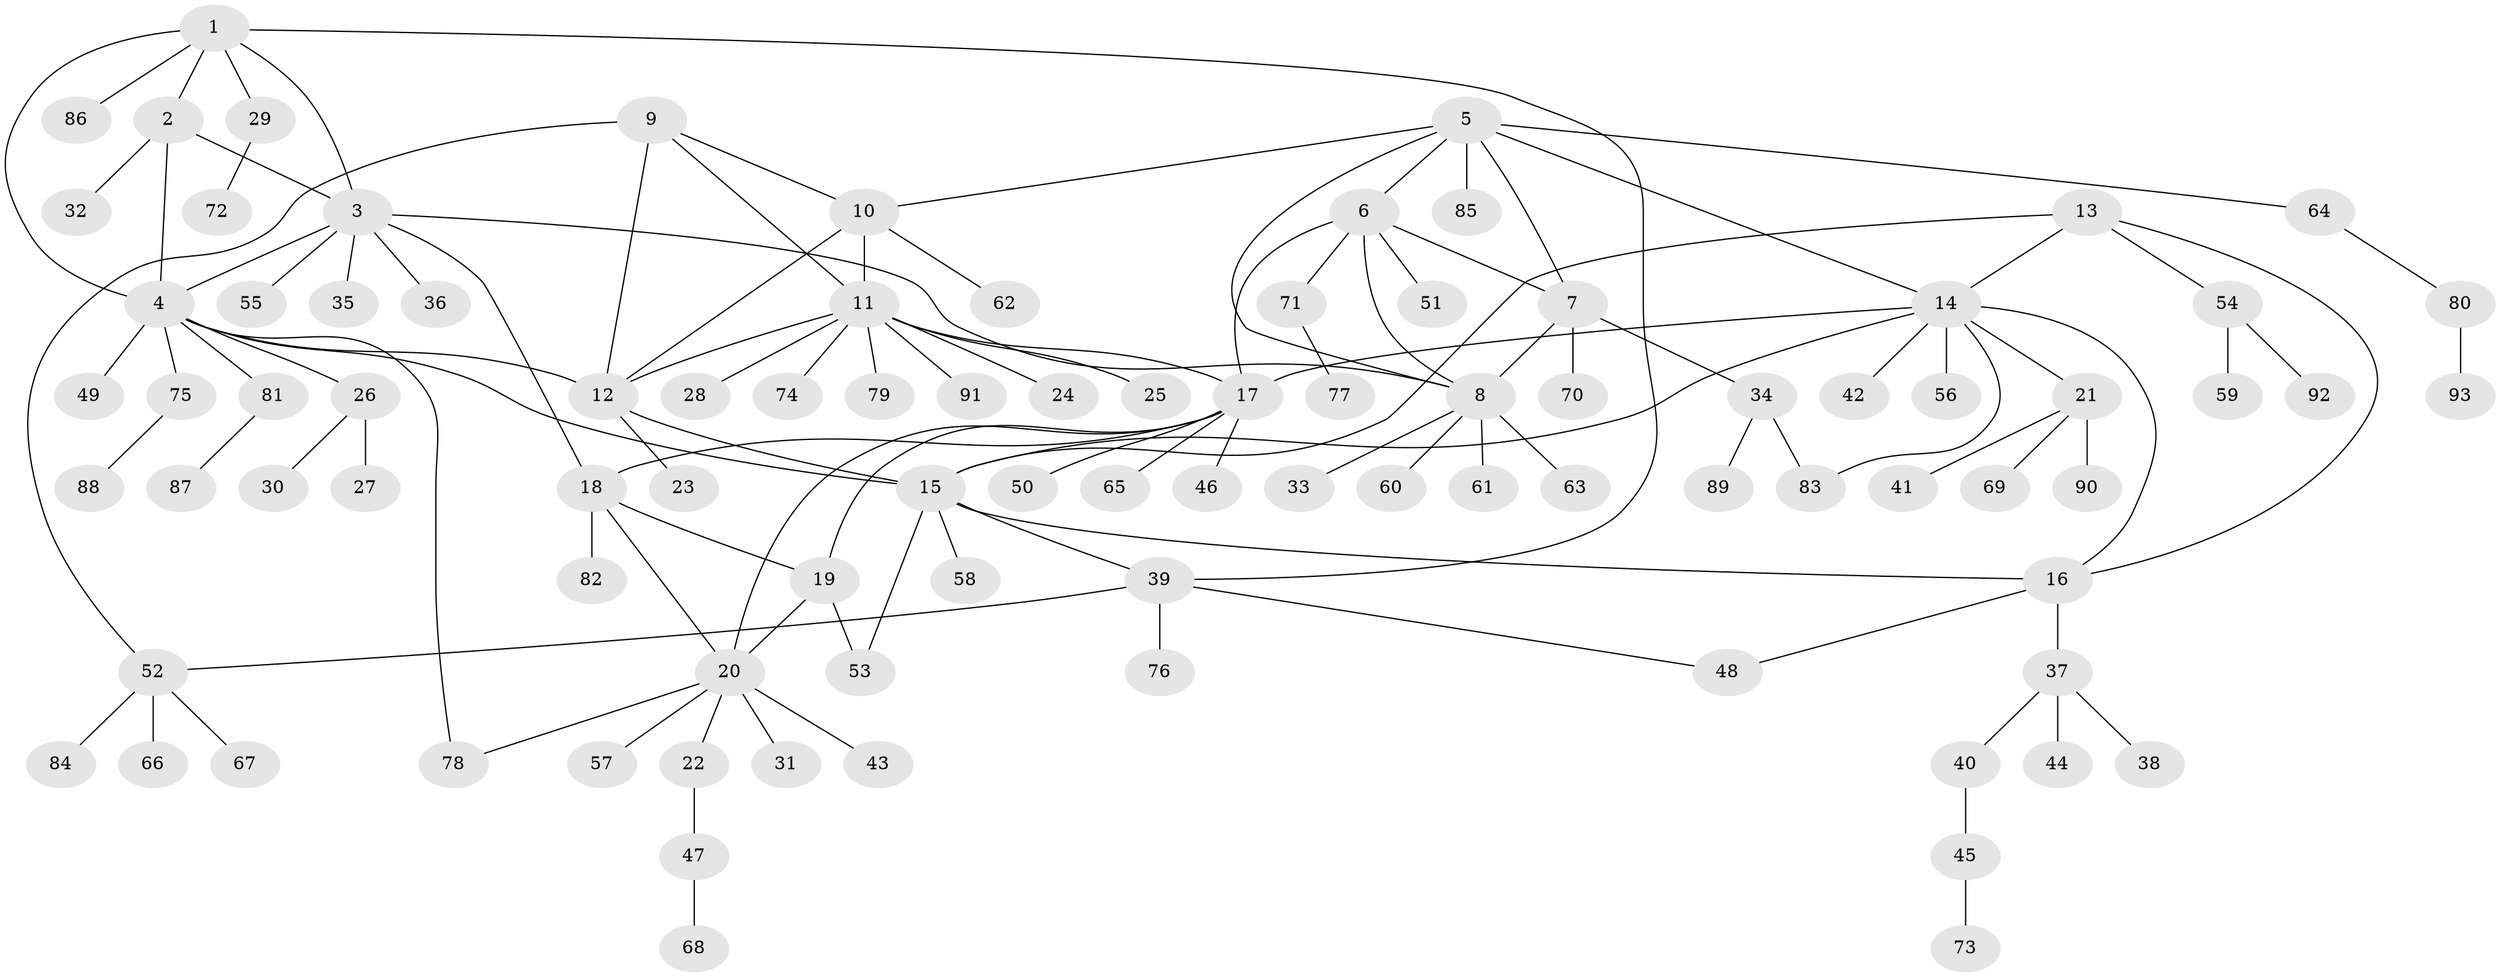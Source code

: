 // coarse degree distribution, {5: 0.18421052631578946, 3: 0.05263157894736842, 9: 0.02631578947368421, 6: 0.07894736842105263, 4: 0.21052631578947367, 7: 0.02631578947368421, 1: 0.2894736842105263, 2: 0.13157894736842105}
// Generated by graph-tools (version 1.1) at 2025/52/03/04/25 22:52:29]
// undirected, 93 vertices, 119 edges
graph export_dot {
  node [color=gray90,style=filled];
  1;
  2;
  3;
  4;
  5;
  6;
  7;
  8;
  9;
  10;
  11;
  12;
  13;
  14;
  15;
  16;
  17;
  18;
  19;
  20;
  21;
  22;
  23;
  24;
  25;
  26;
  27;
  28;
  29;
  30;
  31;
  32;
  33;
  34;
  35;
  36;
  37;
  38;
  39;
  40;
  41;
  42;
  43;
  44;
  45;
  46;
  47;
  48;
  49;
  50;
  51;
  52;
  53;
  54;
  55;
  56;
  57;
  58;
  59;
  60;
  61;
  62;
  63;
  64;
  65;
  66;
  67;
  68;
  69;
  70;
  71;
  72;
  73;
  74;
  75;
  76;
  77;
  78;
  79;
  80;
  81;
  82;
  83;
  84;
  85;
  86;
  87;
  88;
  89;
  90;
  91;
  92;
  93;
  1 -- 2;
  1 -- 3;
  1 -- 4;
  1 -- 29;
  1 -- 39;
  1 -- 86;
  2 -- 3;
  2 -- 4;
  2 -- 32;
  3 -- 4;
  3 -- 8;
  3 -- 18;
  3 -- 35;
  3 -- 36;
  3 -- 55;
  4 -- 12;
  4 -- 15;
  4 -- 26;
  4 -- 49;
  4 -- 75;
  4 -- 78;
  4 -- 81;
  5 -- 6;
  5 -- 7;
  5 -- 8;
  5 -- 10;
  5 -- 14;
  5 -- 64;
  5 -- 85;
  6 -- 7;
  6 -- 8;
  6 -- 17;
  6 -- 51;
  6 -- 71;
  7 -- 8;
  7 -- 34;
  7 -- 70;
  8 -- 33;
  8 -- 60;
  8 -- 61;
  8 -- 63;
  9 -- 10;
  9 -- 11;
  9 -- 12;
  9 -- 52;
  10 -- 11;
  10 -- 12;
  10 -- 62;
  11 -- 12;
  11 -- 17;
  11 -- 24;
  11 -- 25;
  11 -- 28;
  11 -- 74;
  11 -- 79;
  11 -- 91;
  12 -- 15;
  12 -- 23;
  13 -- 14;
  13 -- 15;
  13 -- 16;
  13 -- 54;
  14 -- 15;
  14 -- 16;
  14 -- 17;
  14 -- 21;
  14 -- 42;
  14 -- 56;
  14 -- 83;
  15 -- 16;
  15 -- 39;
  15 -- 53;
  15 -- 58;
  16 -- 37;
  16 -- 48;
  17 -- 18;
  17 -- 19;
  17 -- 20;
  17 -- 46;
  17 -- 50;
  17 -- 65;
  18 -- 19;
  18 -- 20;
  18 -- 82;
  19 -- 20;
  19 -- 53;
  20 -- 22;
  20 -- 31;
  20 -- 43;
  20 -- 57;
  20 -- 78;
  21 -- 41;
  21 -- 69;
  21 -- 90;
  22 -- 47;
  26 -- 27;
  26 -- 30;
  29 -- 72;
  34 -- 83;
  34 -- 89;
  37 -- 38;
  37 -- 40;
  37 -- 44;
  39 -- 48;
  39 -- 52;
  39 -- 76;
  40 -- 45;
  45 -- 73;
  47 -- 68;
  52 -- 66;
  52 -- 67;
  52 -- 84;
  54 -- 59;
  54 -- 92;
  64 -- 80;
  71 -- 77;
  75 -- 88;
  80 -- 93;
  81 -- 87;
}
